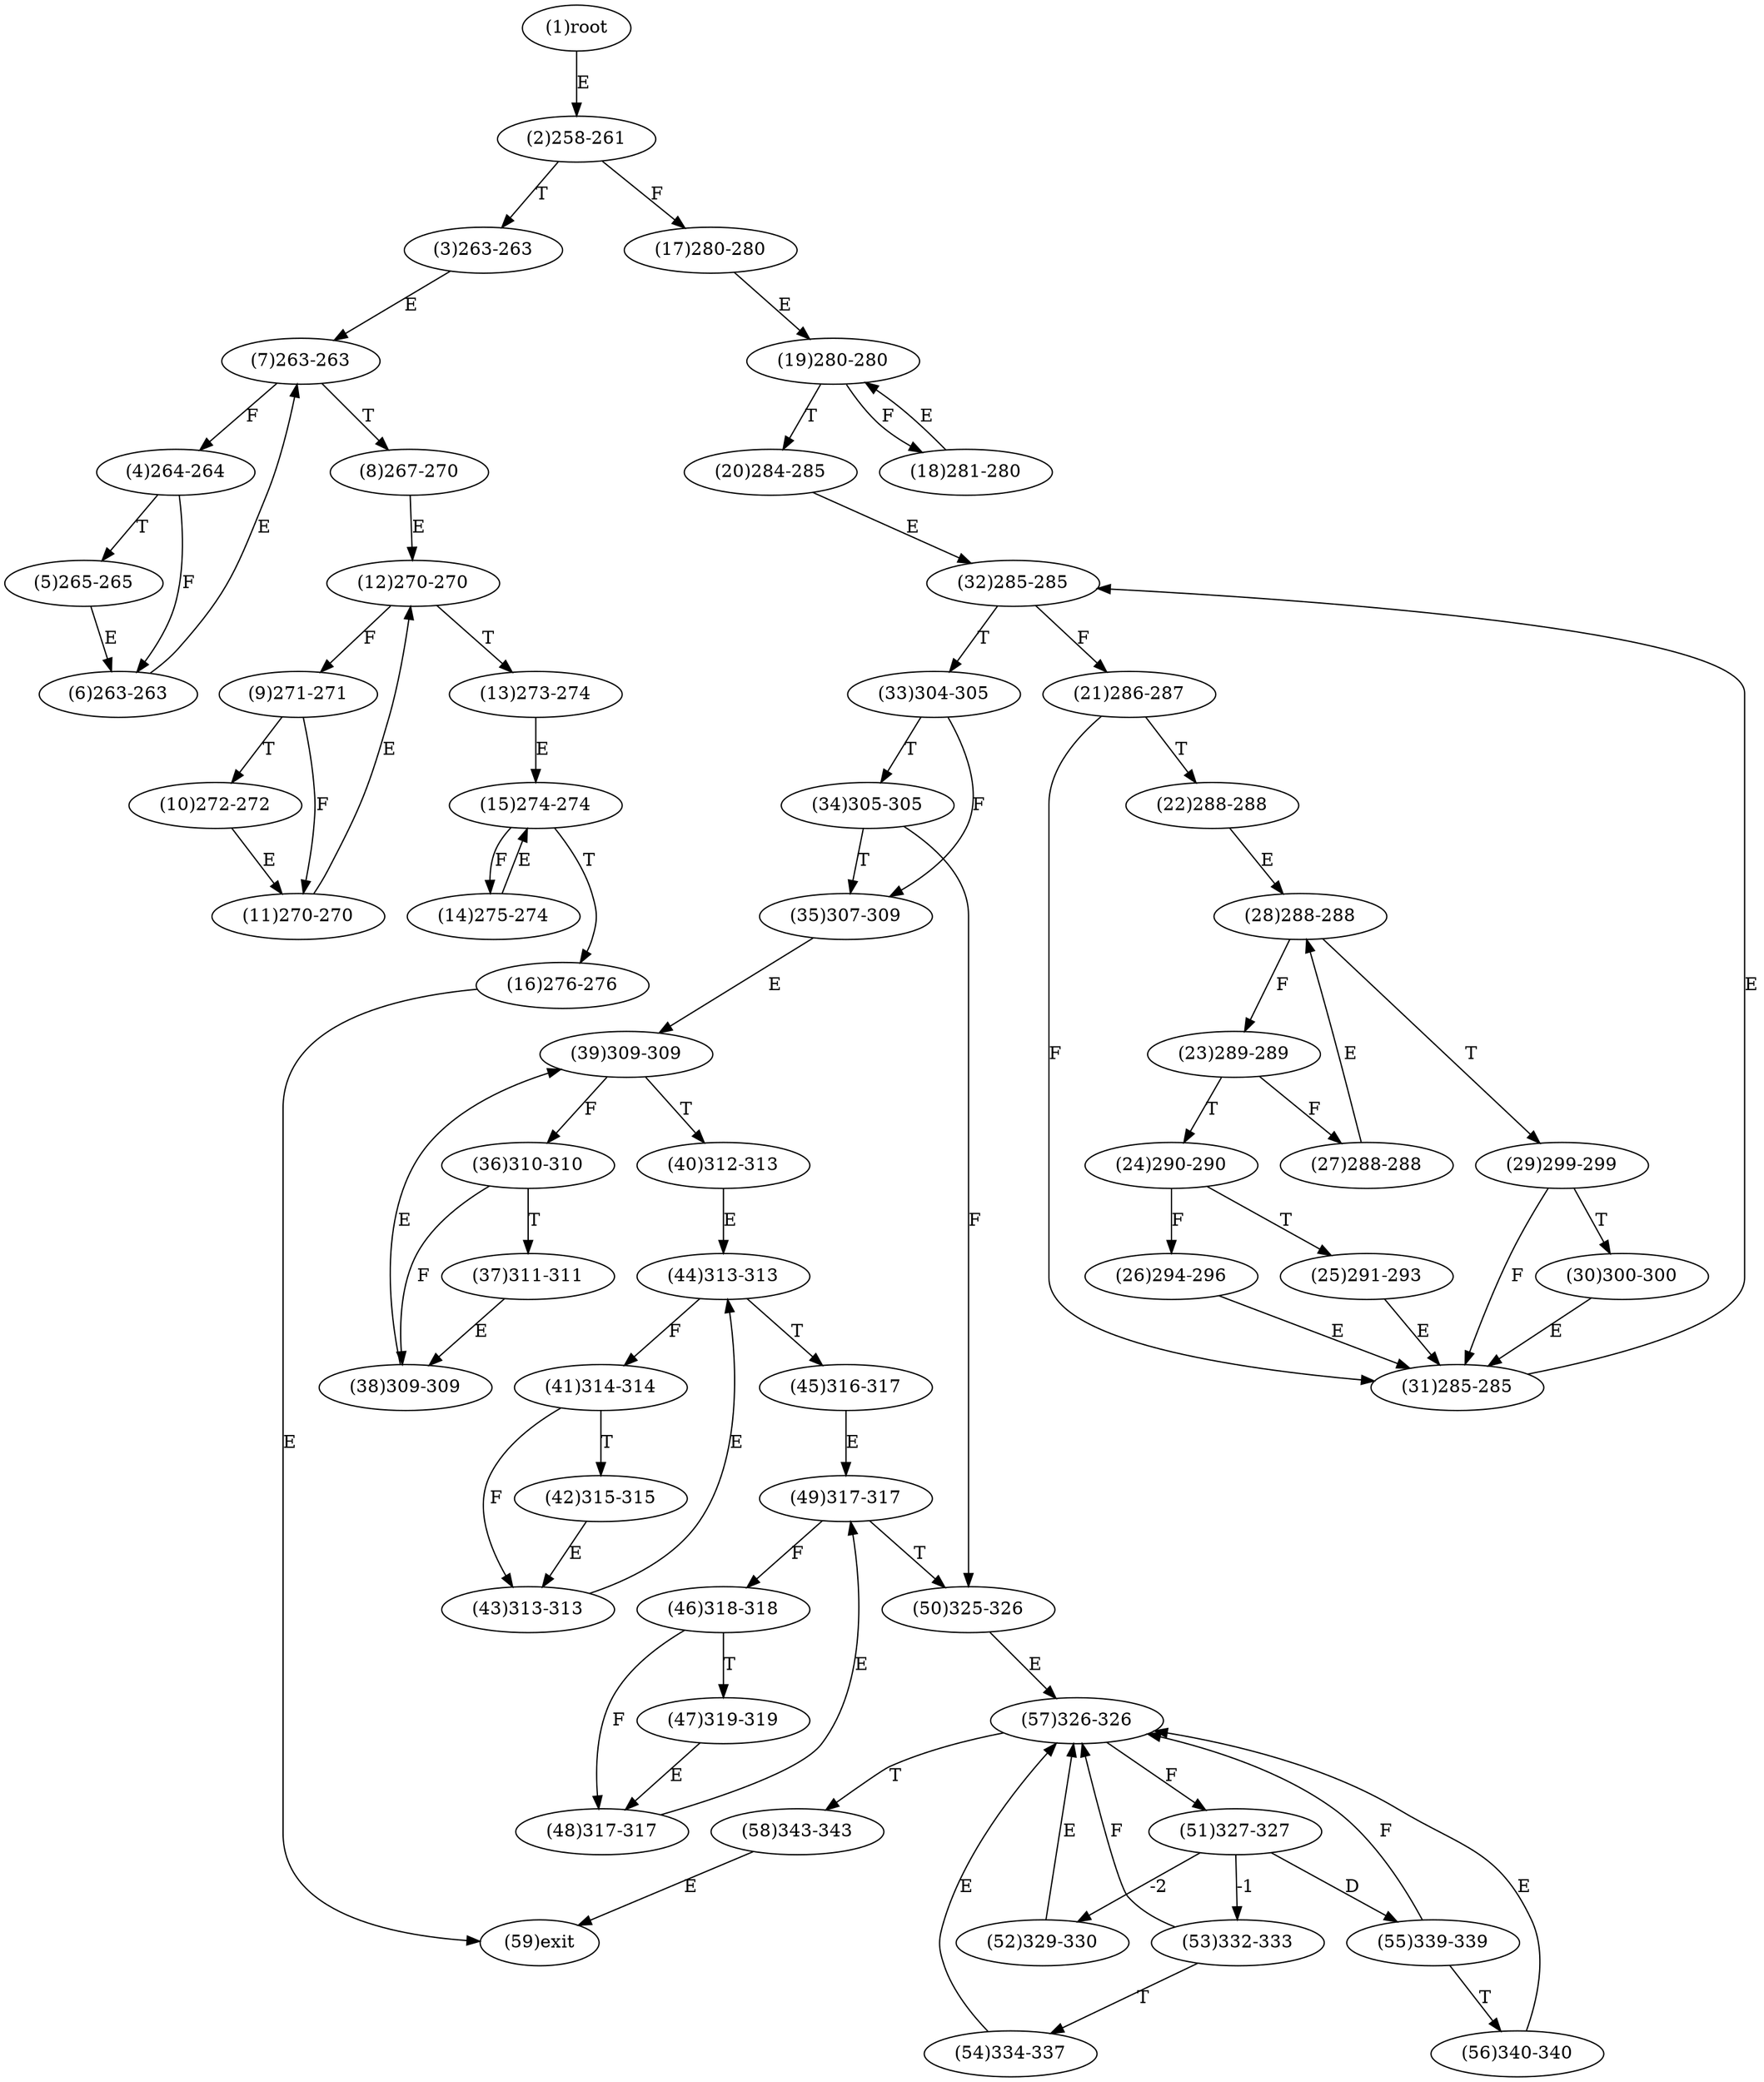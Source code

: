 digraph "" { 
1[ label="(1)root"];
2[ label="(2)258-261"];
3[ label="(3)263-263"];
4[ label="(4)264-264"];
5[ label="(5)265-265"];
6[ label="(6)263-263"];
7[ label="(7)263-263"];
8[ label="(8)267-270"];
9[ label="(9)271-271"];
10[ label="(10)272-272"];
11[ label="(11)270-270"];
12[ label="(12)270-270"];
13[ label="(13)273-274"];
14[ label="(14)275-274"];
15[ label="(15)274-274"];
17[ label="(17)280-280"];
16[ label="(16)276-276"];
19[ label="(19)280-280"];
18[ label="(18)281-280"];
21[ label="(21)286-287"];
20[ label="(20)284-285"];
23[ label="(23)289-289"];
22[ label="(22)288-288"];
25[ label="(25)291-293"];
24[ label="(24)290-290"];
27[ label="(27)288-288"];
26[ label="(26)294-296"];
29[ label="(29)299-299"];
28[ label="(28)288-288"];
31[ label="(31)285-285"];
30[ label="(30)300-300"];
34[ label="(34)305-305"];
35[ label="(35)307-309"];
32[ label="(32)285-285"];
33[ label="(33)304-305"];
38[ label="(38)309-309"];
39[ label="(39)309-309"];
36[ label="(36)310-310"];
37[ label="(37)311-311"];
42[ label="(42)315-315"];
43[ label="(43)313-313"];
40[ label="(40)312-313"];
41[ label="(41)314-314"];
46[ label="(46)318-318"];
47[ label="(47)319-319"];
44[ label="(44)313-313"];
45[ label="(45)316-317"];
51[ label="(51)327-327"];
50[ label="(50)325-326"];
49[ label="(49)317-317"];
48[ label="(48)317-317"];
55[ label="(55)339-339"];
54[ label="(54)334-337"];
53[ label="(53)332-333"];
52[ label="(52)329-330"];
59[ label="(59)exit"];
58[ label="(58)343-343"];
57[ label="(57)326-326"];
56[ label="(56)340-340"];
1->2[ label="E"];
2->17[ label="F"];
2->3[ label="T"];
3->7[ label="E"];
4->6[ label="F"];
4->5[ label="T"];
5->6[ label="E"];
6->7[ label="E"];
7->4[ label="F"];
7->8[ label="T"];
8->12[ label="E"];
9->11[ label="F"];
9->10[ label="T"];
10->11[ label="E"];
11->12[ label="E"];
12->9[ label="F"];
12->13[ label="T"];
13->15[ label="E"];
14->15[ label="E"];
15->14[ label="F"];
15->16[ label="T"];
16->59[ label="E"];
17->19[ label="E"];
18->19[ label="E"];
19->18[ label="F"];
19->20[ label="T"];
20->32[ label="E"];
21->31[ label="F"];
21->22[ label="T"];
22->28[ label="E"];
23->27[ label="F"];
23->24[ label="T"];
24->26[ label="F"];
24->25[ label="T"];
25->31[ label="E"];
26->31[ label="E"];
27->28[ label="E"];
28->23[ label="F"];
28->29[ label="T"];
29->31[ label="F"];
29->30[ label="T"];
30->31[ label="E"];
31->32[ label="E"];
32->21[ label="F"];
32->33[ label="T"];
33->35[ label="F"];
33->34[ label="T"];
34->50[ label="F"];
34->35[ label="T"];
35->39[ label="E"];
36->38[ label="F"];
36->37[ label="T"];
37->38[ label="E"];
38->39[ label="E"];
39->36[ label="F"];
39->40[ label="T"];
40->44[ label="E"];
41->43[ label="F"];
41->42[ label="T"];
42->43[ label="E"];
43->44[ label="E"];
44->41[ label="F"];
44->45[ label="T"];
45->49[ label="E"];
46->48[ label="F"];
46->47[ label="T"];
47->48[ label="E"];
48->49[ label="E"];
49->46[ label="F"];
49->50[ label="T"];
50->57[ label="E"];
51->52[ label="-2"];
51->53[ label="-1"];
51->55[ label="D"];
52->57[ label="E"];
53->57[ label="F"];
53->54[ label="T"];
54->57[ label="E"];
55->57[ label="F"];
55->56[ label="T"];
56->57[ label="E"];
57->51[ label="F"];
57->58[ label="T"];
58->59[ label="E"];
}